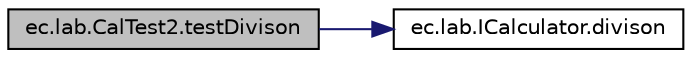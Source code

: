 digraph "ec.lab.CalTest2.testDivison"
{
  edge [fontname="Helvetica",fontsize="10",labelfontname="Helvetica",labelfontsize="10"];
  node [fontname="Helvetica",fontsize="10",shape=record];
  rankdir="LR";
  Node3 [label="ec.lab.CalTest2.testDivison",height=0.2,width=0.4,color="black", fillcolor="grey75", style="filled", fontcolor="black"];
  Node3 -> Node4 [color="midnightblue",fontsize="10",style="solid",fontname="Helvetica"];
  Node4 [label="ec.lab.ICalculator.divison",height=0.2,width=0.4,color="black", fillcolor="white", style="filled",URL="$interfaceec_1_1lab_1_1_i_calculator.html#aa2eb83f1d3b4bb31feec8283df2c5e69",tooltip="Compute and return the devision of two integers. "];
}
